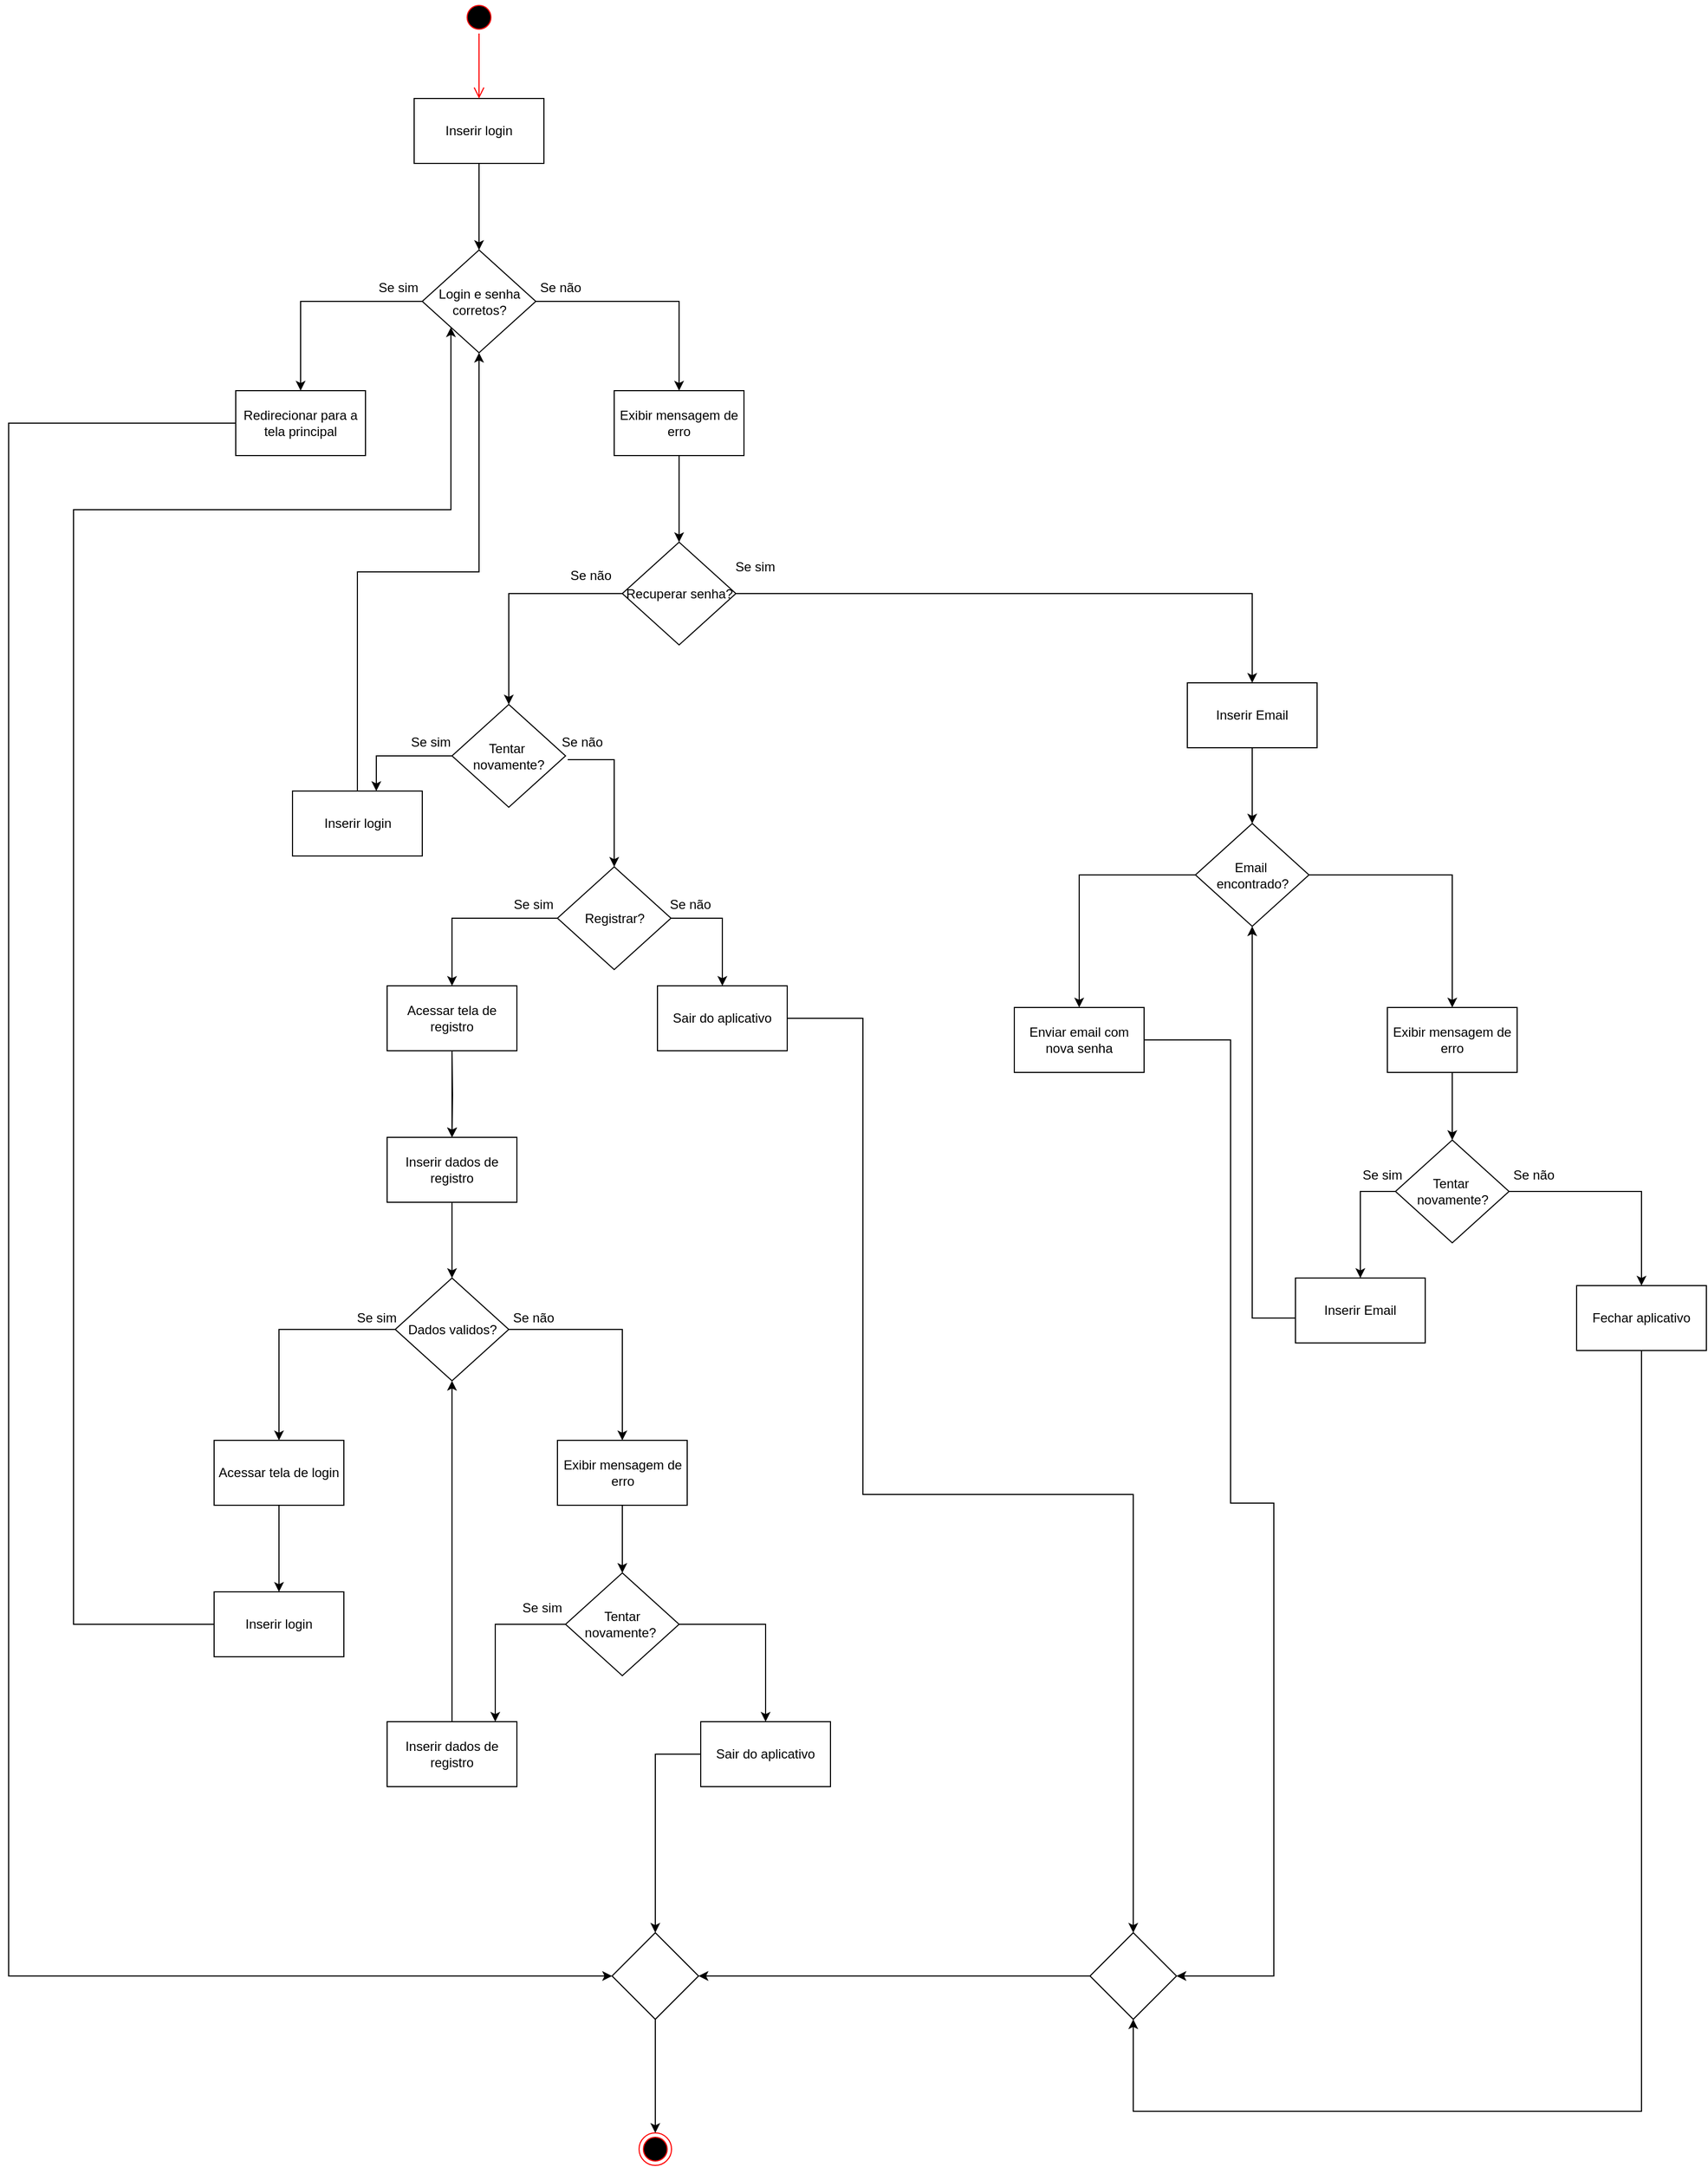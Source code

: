 <mxfile version="24.7.7">
  <diagram name="Page-1" id="e7e014a7-5840-1c2e-5031-d8a46d1fe8dd">
    <mxGraphModel dx="2049" dy="1049" grid="1" gridSize="10" guides="1" tooltips="1" connect="1" arrows="1" fold="1" page="1" pageScale="1" pageWidth="1169" pageHeight="826" background="none" math="0" shadow="0">
      <root>
        <mxCell id="0" />
        <mxCell id="1" parent="0" />
        <mxCell id="74DpVo1cie8Z_NDiLxF8-47" value="" style="edgeStyle=orthogonalEdgeStyle;rounded=0;orthogonalLoop=1;jettySize=auto;html=1;" parent="1" source="XFyrsyvMlEconvTyk-SM-3" target="74DpVo1cie8Z_NDiLxF8-46" edge="1">
          <mxGeometry relative="1" as="geometry">
            <mxPoint x="445" y="440" as="sourcePoint" />
          </mxGeometry>
        </mxCell>
        <mxCell id="74DpVo1cie8Z_NDiLxF8-52" value="" style="edgeStyle=orthogonalEdgeStyle;rounded=0;orthogonalLoop=1;jettySize=auto;html=1;" parent="1" source="74DpVo1cie8Z_NDiLxF8-46" target="XFyrsyvMlEconvTyk-SM-4" edge="1">
          <mxGeometry relative="1" as="geometry">
            <mxPoint x="280" y="640" as="targetPoint" />
          </mxGeometry>
        </mxCell>
        <mxCell id="74DpVo1cie8Z_NDiLxF8-46" value="Login e senha corretos?" style="rhombus;whiteSpace=wrap;html=1;" parent="1" vertex="1">
          <mxGeometry x="392.5" y="510" width="105" height="95" as="geometry" />
        </mxCell>
        <mxCell id="74DpVo1cie8Z_NDiLxF8-50" value="Se sim" style="text;html=1;align=center;verticalAlign=middle;resizable=0;points=[];autosize=1;strokeColor=none;fillColor=none;" parent="1" vertex="1">
          <mxGeometry x="340" y="530" width="60" height="30" as="geometry" />
        </mxCell>
        <mxCell id="74DpVo1cie8Z_NDiLxF8-54" value="" style="edgeStyle=orthogonalEdgeStyle;rounded=0;orthogonalLoop=1;jettySize=auto;html=1;" parent="1" source="74DpVo1cie8Z_NDiLxF8-46" target="XFyrsyvMlEconvTyk-SM-6" edge="1">
          <mxGeometry relative="1" as="geometry">
            <mxPoint x="630" y="640" as="targetPoint" />
          </mxGeometry>
        </mxCell>
        <mxCell id="74DpVo1cie8Z_NDiLxF8-59" value="" style="edgeStyle=orthogonalEdgeStyle;rounded=0;orthogonalLoop=1;jettySize=auto;html=1;" parent="1" source="XFyrsyvMlEconvTyk-SM-6" target="74DpVo1cie8Z_NDiLxF8-60" edge="1">
          <mxGeometry relative="1" as="geometry">
            <mxPoint x="630" y="780" as="targetPoint" />
            <mxPoint x="630" y="710" as="sourcePoint" />
          </mxGeometry>
        </mxCell>
        <mxCell id="74DpVo1cie8Z_NDiLxF8-55" value="Se não" style="text;html=1;align=center;verticalAlign=middle;resizable=0;points=[];autosize=1;strokeColor=none;fillColor=none;" parent="1" vertex="1">
          <mxGeometry x="490" y="530" width="60" height="30" as="geometry" />
        </mxCell>
        <mxCell id="74DpVo1cie8Z_NDiLxF8-64" style="edgeStyle=orthogonalEdgeStyle;rounded=0;orthogonalLoop=1;jettySize=auto;html=1;" parent="1" source="74DpVo1cie8Z_NDiLxF8-60" target="2-5P5KqRT0Zb7ZeZS0hx-3" edge="1">
          <mxGeometry relative="1" as="geometry">
            <mxPoint x="480" y="930" as="targetPoint" />
          </mxGeometry>
        </mxCell>
        <mxCell id="XFyrsyvMlEconvTyk-SM-8" value="" style="edgeStyle=orthogonalEdgeStyle;rounded=0;orthogonalLoop=1;jettySize=auto;html=1;" parent="1" source="74DpVo1cie8Z_NDiLxF8-60" target="XFyrsyvMlEconvTyk-SM-57" edge="1">
          <mxGeometry relative="1" as="geometry">
            <mxPoint x="815" y="960" as="targetPoint" />
            <Array as="points">
              <mxPoint x="1160" y="827" />
            </Array>
          </mxGeometry>
        </mxCell>
        <mxCell id="74DpVo1cie8Z_NDiLxF8-60" value="Recuperar senha?" style="rhombus;whiteSpace=wrap;html=1;" parent="1" vertex="1">
          <mxGeometry x="577.5" y="780" width="105" height="95" as="geometry" />
        </mxCell>
        <mxCell id="2-5P5KqRT0Zb7ZeZS0hx-1" value="Se sim" style="text;html=1;align=center;verticalAlign=middle;resizable=0;points=[];autosize=1;strokeColor=none;fillColor=none;" parent="1" vertex="1">
          <mxGeometry x="670" y="788" width="60" height="30" as="geometry" />
        </mxCell>
        <mxCell id="2-5P5KqRT0Zb7ZeZS0hx-2" value="Se não" style="text;html=1;align=center;verticalAlign=middle;resizable=0;points=[];autosize=1;strokeColor=none;fillColor=none;" parent="1" vertex="1">
          <mxGeometry x="517.5" y="796" width="60" height="30" as="geometry" />
        </mxCell>
        <mxCell id="2-5P5KqRT0Zb7ZeZS0hx-8" value="" style="edgeStyle=orthogonalEdgeStyle;rounded=0;orthogonalLoop=1;jettySize=auto;html=1;exitX=0.283;exitY=1.033;exitDx=0;exitDy=0;exitPerimeter=0;entryX=0.5;entryY=0;entryDx=0;entryDy=0;" parent="1" source="XFyrsyvMlEconvTyk-SM-11" target="2-5P5KqRT0Zb7ZeZS0hx-7" edge="1">
          <mxGeometry relative="1" as="geometry">
            <mxPoint x="540" y="1000" as="sourcePoint" />
            <mxPoint x="640" y="1060" as="targetPoint" />
            <Array as="points">
              <mxPoint x="570" y="981" />
            </Array>
          </mxGeometry>
        </mxCell>
        <mxCell id="XFyrsyvMlEconvTyk-SM-42" style="edgeStyle=orthogonalEdgeStyle;rounded=0;orthogonalLoop=1;jettySize=auto;html=1;" parent="1" source="2-5P5KqRT0Zb7ZeZS0hx-3" target="XFyrsyvMlEconvTyk-SM-41" edge="1">
          <mxGeometry relative="1" as="geometry">
            <Array as="points">
              <mxPoint x="350" y="978" />
            </Array>
          </mxGeometry>
        </mxCell>
        <mxCell id="2-5P5KqRT0Zb7ZeZS0hx-3" value="Tentar&amp;nbsp; novamente?" style="rhombus;whiteSpace=wrap;html=1;" parent="1" vertex="1">
          <mxGeometry x="420" y="930" width="105" height="95" as="geometry" />
        </mxCell>
        <mxCell id="2-5P5KqRT0Zb7ZeZS0hx-6" value="Se sim" style="text;html=1;align=center;verticalAlign=middle;resizable=0;points=[];autosize=1;strokeColor=none;fillColor=none;" parent="1" vertex="1">
          <mxGeometry x="370" y="950" width="60" height="30" as="geometry" />
        </mxCell>
        <mxCell id="XFyrsyvMlEconvTyk-SM-1" style="edgeStyle=orthogonalEdgeStyle;rounded=0;orthogonalLoop=1;jettySize=auto;html=1;" parent="1" source="2-5P5KqRT0Zb7ZeZS0hx-7" target="XFyrsyvMlEconvTyk-SM-9" edge="1">
          <mxGeometry relative="1" as="geometry">
            <mxPoint x="420" y="1230" as="targetPoint" />
          </mxGeometry>
        </mxCell>
        <mxCell id="XFyrsyvMlEconvTyk-SM-15" value="" style="edgeStyle=orthogonalEdgeStyle;rounded=0;orthogonalLoop=1;jettySize=auto;html=1;exitX=1;exitY=0.5;exitDx=0;exitDy=0;" parent="1" source="2-5P5KqRT0Zb7ZeZS0hx-7" target="XFyrsyvMlEconvTyk-SM-14" edge="1">
          <mxGeometry relative="1" as="geometry" />
        </mxCell>
        <mxCell id="2-5P5KqRT0Zb7ZeZS0hx-7" value="Registrar?" style="rhombus;whiteSpace=wrap;html=1;" parent="1" vertex="1">
          <mxGeometry x="517.5" y="1080" width="105" height="95" as="geometry" />
        </mxCell>
        <mxCell id="XFyrsyvMlEconvTyk-SM-3" value="Inserir login" style="rounded=0;whiteSpace=wrap;html=1;" parent="1" vertex="1">
          <mxGeometry x="385" y="370" width="120" height="60" as="geometry" />
        </mxCell>
        <mxCell id="XFyrsyvMlEconvTyk-SM-55" style="edgeStyle=orthogonalEdgeStyle;rounded=0;orthogonalLoop=1;jettySize=auto;html=1;" parent="1" source="XFyrsyvMlEconvTyk-SM-4" target="XFyrsyvMlEconvTyk-SM-53" edge="1">
          <mxGeometry relative="1" as="geometry">
            <Array as="points">
              <mxPoint x="10" y="670" />
              <mxPoint x="10" y="2105" />
            </Array>
          </mxGeometry>
        </mxCell>
        <mxCell id="XFyrsyvMlEconvTyk-SM-4" value="Redirecionar para a tela principal" style="rounded=0;whiteSpace=wrap;html=1;" parent="1" vertex="1">
          <mxGeometry x="220" y="640" width="120" height="60" as="geometry" />
        </mxCell>
        <mxCell id="XFyrsyvMlEconvTyk-SM-6" value="Exibir mensagem de erro" style="rounded=0;whiteSpace=wrap;html=1;" parent="1" vertex="1">
          <mxGeometry x="570" y="640" width="120" height="60" as="geometry" />
        </mxCell>
        <mxCell id="XFyrsyvMlEconvTyk-SM-18" value="" style="edgeStyle=orthogonalEdgeStyle;rounded=0;orthogonalLoop=1;jettySize=auto;html=1;" parent="1" source="XFyrsyvMlEconvTyk-SM-9" edge="1">
          <mxGeometry relative="1" as="geometry">
            <mxPoint x="420" y="1330" as="targetPoint" />
          </mxGeometry>
        </mxCell>
        <mxCell id="XFyrsyvMlEconvTyk-SM-9" value="Acessar tela de registro" style="whiteSpace=wrap;html=1;" parent="1" vertex="1">
          <mxGeometry x="360" y="1190" width="120" height="60" as="geometry" />
        </mxCell>
        <mxCell id="XFyrsyvMlEconvTyk-SM-10" value="Se sim" style="text;html=1;align=center;verticalAlign=middle;resizable=0;points=[];autosize=1;strokeColor=none;fillColor=none;" parent="1" vertex="1">
          <mxGeometry x="465" y="1100" width="60" height="30" as="geometry" />
        </mxCell>
        <mxCell id="XFyrsyvMlEconvTyk-SM-11" value="Se não" style="text;html=1;align=center;verticalAlign=middle;resizable=0;points=[];autosize=1;strokeColor=none;fillColor=none;" parent="1" vertex="1">
          <mxGeometry x="510" y="950" width="60" height="30" as="geometry" />
        </mxCell>
        <mxCell id="XFyrsyvMlEconvTyk-SM-56" style="edgeStyle=orthogonalEdgeStyle;rounded=0;orthogonalLoop=1;jettySize=auto;html=1;entryX=0.5;entryY=0;entryDx=0;entryDy=0;" parent="1" source="XFyrsyvMlEconvTyk-SM-14" target="XFyrsyvMlEconvTyk-SM-77" edge="1">
          <mxGeometry relative="1" as="geometry">
            <Array as="points">
              <mxPoint x="800" y="1220" />
              <mxPoint x="800" y="1660" />
              <mxPoint x="1050" y="1660" />
            </Array>
          </mxGeometry>
        </mxCell>
        <mxCell id="XFyrsyvMlEconvTyk-SM-14" value="Sair do aplicativo" style="whiteSpace=wrap;html=1;" parent="1" vertex="1">
          <mxGeometry x="610" y="1190" width="120" height="60" as="geometry" />
        </mxCell>
        <mxCell id="XFyrsyvMlEconvTyk-SM-16" value="Se não" style="text;html=1;align=center;verticalAlign=middle;resizable=0;points=[];autosize=1;strokeColor=none;fillColor=none;" parent="1" vertex="1">
          <mxGeometry x="610" y="1100" width="60" height="30" as="geometry" />
        </mxCell>
        <mxCell id="XFyrsyvMlEconvTyk-SM-24" value="" style="edgeStyle=orthogonalEdgeStyle;rounded=0;orthogonalLoop=1;jettySize=auto;html=1;" parent="1" target="XFyrsyvMlEconvTyk-SM-23" edge="1">
          <mxGeometry relative="1" as="geometry">
            <mxPoint x="420" y="1250" as="sourcePoint" />
          </mxGeometry>
        </mxCell>
        <mxCell id="XFyrsyvMlEconvTyk-SM-27" value="" style="edgeStyle=orthogonalEdgeStyle;rounded=0;orthogonalLoop=1;jettySize=auto;html=1;" parent="1" source="XFyrsyvMlEconvTyk-SM-23" target="XFyrsyvMlEconvTyk-SM-26" edge="1">
          <mxGeometry relative="1" as="geometry" />
        </mxCell>
        <mxCell id="XFyrsyvMlEconvTyk-SM-23" value="Inserir dados de registro" style="whiteSpace=wrap;html=1;" parent="1" vertex="1">
          <mxGeometry x="360" y="1330" width="120" height="60" as="geometry" />
        </mxCell>
        <mxCell id="XFyrsyvMlEconvTyk-SM-29" value="" style="edgeStyle=orthogonalEdgeStyle;rounded=0;orthogonalLoop=1;jettySize=auto;html=1;" parent="1" source="XFyrsyvMlEconvTyk-SM-26" target="XFyrsyvMlEconvTyk-SM-28" edge="1">
          <mxGeometry relative="1" as="geometry" />
        </mxCell>
        <mxCell id="XFyrsyvMlEconvTyk-SM-36" value="" style="edgeStyle=orthogonalEdgeStyle;rounded=0;orthogonalLoop=1;jettySize=auto;html=1;" parent="1" source="XFyrsyvMlEconvTyk-SM-26" target="XFyrsyvMlEconvTyk-SM-35" edge="1">
          <mxGeometry relative="1" as="geometry" />
        </mxCell>
        <mxCell id="XFyrsyvMlEconvTyk-SM-26" value="Dados validos?" style="rhombus;whiteSpace=wrap;html=1;" parent="1" vertex="1">
          <mxGeometry x="367.5" y="1460" width="105" height="95" as="geometry" />
        </mxCell>
        <mxCell id="XFyrsyvMlEconvTyk-SM-33" value="" style="edgeStyle=orthogonalEdgeStyle;rounded=0;orthogonalLoop=1;jettySize=auto;html=1;" parent="1" source="XFyrsyvMlEconvTyk-SM-28" target="XFyrsyvMlEconvTyk-SM-32" edge="1">
          <mxGeometry relative="1" as="geometry" />
        </mxCell>
        <mxCell id="XFyrsyvMlEconvTyk-SM-28" value="Acessar tela de login" style="whiteSpace=wrap;html=1;" parent="1" vertex="1">
          <mxGeometry x="200" y="1610" width="120" height="60" as="geometry" />
        </mxCell>
        <mxCell id="XFyrsyvMlEconvTyk-SM-30" value="Se sim" style="text;html=1;align=center;verticalAlign=middle;resizable=0;points=[];autosize=1;strokeColor=none;fillColor=none;" parent="1" vertex="1">
          <mxGeometry x="320" y="1482" width="60" height="30" as="geometry" />
        </mxCell>
        <mxCell id="XFyrsyvMlEconvTyk-SM-34" style="edgeStyle=orthogonalEdgeStyle;rounded=0;orthogonalLoop=1;jettySize=auto;html=1;" parent="1" source="XFyrsyvMlEconvTyk-SM-32" target="74DpVo1cie8Z_NDiLxF8-46" edge="1">
          <mxGeometry relative="1" as="geometry">
            <mxPoint x="380" y="660" as="targetPoint" />
            <Array as="points">
              <mxPoint x="70" y="1780" />
              <mxPoint x="70" y="750" />
              <mxPoint x="419" y="750" />
            </Array>
          </mxGeometry>
        </mxCell>
        <mxCell id="XFyrsyvMlEconvTyk-SM-32" value="Inserir login" style="whiteSpace=wrap;html=1;" parent="1" vertex="1">
          <mxGeometry x="200" y="1750" width="120" height="60" as="geometry" />
        </mxCell>
        <mxCell id="XFyrsyvMlEconvTyk-SM-39" value="" style="edgeStyle=orthogonalEdgeStyle;rounded=0;orthogonalLoop=1;jettySize=auto;html=1;" parent="1" source="XFyrsyvMlEconvTyk-SM-35" target="XFyrsyvMlEconvTyk-SM-40" edge="1">
          <mxGeometry relative="1" as="geometry">
            <mxPoint x="585" y="1735" as="targetPoint" />
          </mxGeometry>
        </mxCell>
        <mxCell id="XFyrsyvMlEconvTyk-SM-35" value="Exibir mensagem de erro" style="whiteSpace=wrap;html=1;" parent="1" vertex="1">
          <mxGeometry x="517.5" y="1610" width="120" height="60" as="geometry" />
        </mxCell>
        <mxCell id="XFyrsyvMlEconvTyk-SM-37" value="Se não" style="text;html=1;align=center;verticalAlign=middle;resizable=0;points=[];autosize=1;strokeColor=none;fillColor=none;" parent="1" vertex="1">
          <mxGeometry x="465" y="1482" width="60" height="30" as="geometry" />
        </mxCell>
        <mxCell id="XFyrsyvMlEconvTyk-SM-45" value="" style="edgeStyle=orthogonalEdgeStyle;rounded=0;orthogonalLoop=1;jettySize=auto;html=1;" parent="1" source="XFyrsyvMlEconvTyk-SM-40" target="XFyrsyvMlEconvTyk-SM-44" edge="1">
          <mxGeometry relative="1" as="geometry">
            <Array as="points">
              <mxPoint x="460" y="1780" />
            </Array>
          </mxGeometry>
        </mxCell>
        <mxCell id="XFyrsyvMlEconvTyk-SM-50" value="" style="edgeStyle=orthogonalEdgeStyle;rounded=0;orthogonalLoop=1;jettySize=auto;html=1;" parent="1" source="XFyrsyvMlEconvTyk-SM-40" target="XFyrsyvMlEconvTyk-SM-49" edge="1">
          <mxGeometry relative="1" as="geometry" />
        </mxCell>
        <mxCell id="XFyrsyvMlEconvTyk-SM-40" value="Tentar novamente?&amp;nbsp;" style="rhombus;whiteSpace=wrap;html=1;" parent="1" vertex="1">
          <mxGeometry x="525" y="1732.5" width="105" height="95" as="geometry" />
        </mxCell>
        <mxCell id="XFyrsyvMlEconvTyk-SM-43" style="edgeStyle=orthogonalEdgeStyle;rounded=0;orthogonalLoop=1;jettySize=auto;html=1;" parent="1" source="XFyrsyvMlEconvTyk-SM-41" target="74DpVo1cie8Z_NDiLxF8-46" edge="1">
          <mxGeometry relative="1" as="geometry" />
        </mxCell>
        <mxCell id="XFyrsyvMlEconvTyk-SM-41" value="Inserir login" style="whiteSpace=wrap;html=1;" parent="1" vertex="1">
          <mxGeometry x="272.5" y="1010" width="120" height="60" as="geometry" />
        </mxCell>
        <mxCell id="XFyrsyvMlEconvTyk-SM-46" style="edgeStyle=orthogonalEdgeStyle;rounded=0;orthogonalLoop=1;jettySize=auto;html=1;" parent="1" source="XFyrsyvMlEconvTyk-SM-44" target="XFyrsyvMlEconvTyk-SM-26" edge="1">
          <mxGeometry relative="1" as="geometry" />
        </mxCell>
        <mxCell id="XFyrsyvMlEconvTyk-SM-44" value="Inserir dados de registro" style="whiteSpace=wrap;html=1;" parent="1" vertex="1">
          <mxGeometry x="360" y="1870" width="120" height="60" as="geometry" />
        </mxCell>
        <mxCell id="XFyrsyvMlEconvTyk-SM-47" value="Se sim" style="text;html=1;align=center;verticalAlign=middle;resizable=0;points=[];autosize=1;strokeColor=none;fillColor=none;" parent="1" vertex="1">
          <mxGeometry x="472.5" y="1750" width="60" height="30" as="geometry" />
        </mxCell>
        <mxCell id="XFyrsyvMlEconvTyk-SM-54" style="edgeStyle=orthogonalEdgeStyle;rounded=0;orthogonalLoop=1;jettySize=auto;html=1;" parent="1" source="XFyrsyvMlEconvTyk-SM-49" target="XFyrsyvMlEconvTyk-SM-53" edge="1">
          <mxGeometry relative="1" as="geometry" />
        </mxCell>
        <mxCell id="XFyrsyvMlEconvTyk-SM-49" value="Sair do aplicativo" style="whiteSpace=wrap;html=1;" parent="1" vertex="1">
          <mxGeometry x="650" y="1870" width="120" height="60" as="geometry" />
        </mxCell>
        <mxCell id="XFyrsyvMlEconvTyk-SM-51" value="" style="ellipse;html=1;shape=endState;fillColor=#000000;strokeColor=#ff0000;" parent="1" vertex="1">
          <mxGeometry x="593" y="2250" width="30" height="30" as="geometry" />
        </mxCell>
        <mxCell id="XFyrsyvMlEconvTyk-SM-80" value="" style="edgeStyle=orthogonalEdgeStyle;rounded=0;orthogonalLoop=1;jettySize=auto;html=1;" parent="1" source="XFyrsyvMlEconvTyk-SM-53" target="XFyrsyvMlEconvTyk-SM-51" edge="1">
          <mxGeometry relative="1" as="geometry" />
        </mxCell>
        <mxCell id="XFyrsyvMlEconvTyk-SM-53" value="" style="rhombus;whiteSpace=wrap;html=1;" parent="1" vertex="1">
          <mxGeometry x="568" y="2065" width="80" height="80" as="geometry" />
        </mxCell>
        <mxCell id="XFyrsyvMlEconvTyk-SM-59" value="" style="edgeStyle=orthogonalEdgeStyle;rounded=0;orthogonalLoop=1;jettySize=auto;html=1;" parent="1" source="XFyrsyvMlEconvTyk-SM-57" target="XFyrsyvMlEconvTyk-SM-60" edge="1">
          <mxGeometry relative="1" as="geometry">
            <mxPoint x="1160" y="1040" as="targetPoint" />
          </mxGeometry>
        </mxCell>
        <mxCell id="XFyrsyvMlEconvTyk-SM-57" value="Inserir Email" style="whiteSpace=wrap;html=1;" parent="1" vertex="1">
          <mxGeometry x="1100" y="910" width="120" height="60" as="geometry" />
        </mxCell>
        <mxCell id="XFyrsyvMlEconvTyk-SM-62" value="" style="edgeStyle=orthogonalEdgeStyle;rounded=0;orthogonalLoop=1;jettySize=auto;html=1;" parent="1" source="XFyrsyvMlEconvTyk-SM-60" target="XFyrsyvMlEconvTyk-SM-61" edge="1">
          <mxGeometry relative="1" as="geometry" />
        </mxCell>
        <mxCell id="XFyrsyvMlEconvTyk-SM-66" value="" style="edgeStyle=orthogonalEdgeStyle;rounded=0;orthogonalLoop=1;jettySize=auto;html=1;" parent="1" source="XFyrsyvMlEconvTyk-SM-60" target="XFyrsyvMlEconvTyk-SM-65" edge="1">
          <mxGeometry relative="1" as="geometry" />
        </mxCell>
        <mxCell id="XFyrsyvMlEconvTyk-SM-60" value="Email&amp;nbsp; encontrado?" style="rhombus;whiteSpace=wrap;html=1;" parent="1" vertex="1">
          <mxGeometry x="1107.5" y="1040" width="105" height="95" as="geometry" />
        </mxCell>
        <mxCell id="XFyrsyvMlEconvTyk-SM-86" style="edgeStyle=orthogonalEdgeStyle;rounded=0;orthogonalLoop=1;jettySize=auto;html=1;" parent="1" source="XFyrsyvMlEconvTyk-SM-61" target="XFyrsyvMlEconvTyk-SM-77" edge="1">
          <mxGeometry relative="1" as="geometry">
            <mxPoint x="1150" y="2030" as="targetPoint" />
            <Array as="points">
              <mxPoint x="1140" y="1240" />
              <mxPoint x="1140" y="1668" />
              <mxPoint x="1180" y="1668" />
              <mxPoint x="1180" y="2105" />
            </Array>
          </mxGeometry>
        </mxCell>
        <mxCell id="XFyrsyvMlEconvTyk-SM-61" value="Enviar email com nova senha" style="whiteSpace=wrap;html=1;" parent="1" vertex="1">
          <mxGeometry x="940" y="1210" width="120" height="60" as="geometry" />
        </mxCell>
        <mxCell id="XFyrsyvMlEconvTyk-SM-70" value="" style="edgeStyle=orthogonalEdgeStyle;rounded=0;orthogonalLoop=1;jettySize=auto;html=1;" parent="1" source="XFyrsyvMlEconvTyk-SM-65" target="XFyrsyvMlEconvTyk-SM-69" edge="1">
          <mxGeometry relative="1" as="geometry" />
        </mxCell>
        <mxCell id="XFyrsyvMlEconvTyk-SM-65" value="Exibir mensagem de erro" style="whiteSpace=wrap;html=1;" parent="1" vertex="1">
          <mxGeometry x="1285" y="1210" width="120" height="60" as="geometry" />
        </mxCell>
        <mxCell id="XFyrsyvMlEconvTyk-SM-75" value="" style="edgeStyle=orthogonalEdgeStyle;rounded=0;orthogonalLoop=1;jettySize=auto;html=1;exitX=0;exitY=0.5;exitDx=0;exitDy=0;" parent="1" source="XFyrsyvMlEconvTyk-SM-69" target="XFyrsyvMlEconvTyk-SM-74" edge="1">
          <mxGeometry relative="1" as="geometry" />
        </mxCell>
        <mxCell id="XFyrsyvMlEconvTyk-SM-82" value="" style="edgeStyle=orthogonalEdgeStyle;rounded=0;orthogonalLoop=1;jettySize=auto;html=1;" parent="1" source="XFyrsyvMlEconvTyk-SM-69" target="XFyrsyvMlEconvTyk-SM-81" edge="1">
          <mxGeometry relative="1" as="geometry" />
        </mxCell>
        <mxCell id="XFyrsyvMlEconvTyk-SM-69" value="Tentar&amp;nbsp; novamente?" style="rhombus;whiteSpace=wrap;html=1;" parent="1" vertex="1">
          <mxGeometry x="1292.5" y="1332.5" width="105" height="95" as="geometry" />
        </mxCell>
        <mxCell id="XFyrsyvMlEconvTyk-SM-72" value="Se sim" style="text;html=1;align=center;verticalAlign=middle;resizable=0;points=[];autosize=1;strokeColor=none;fillColor=none;" parent="1" vertex="1">
          <mxGeometry x="1250" y="1350" width="60" height="30" as="geometry" />
        </mxCell>
        <mxCell id="XFyrsyvMlEconvTyk-SM-76" style="edgeStyle=orthogonalEdgeStyle;rounded=0;orthogonalLoop=1;jettySize=auto;html=1;" parent="1" source="XFyrsyvMlEconvTyk-SM-74" target="XFyrsyvMlEconvTyk-SM-60" edge="1">
          <mxGeometry relative="1" as="geometry">
            <Array as="points">
              <mxPoint x="1160" y="1497" />
            </Array>
          </mxGeometry>
        </mxCell>
        <mxCell id="XFyrsyvMlEconvTyk-SM-74" value="Inserir Email" style="whiteSpace=wrap;html=1;" parent="1" vertex="1">
          <mxGeometry x="1200" y="1460" width="120" height="60" as="geometry" />
        </mxCell>
        <mxCell id="XFyrsyvMlEconvTyk-SM-79" style="edgeStyle=orthogonalEdgeStyle;rounded=0;orthogonalLoop=1;jettySize=auto;html=1;" parent="1" source="XFyrsyvMlEconvTyk-SM-77" target="XFyrsyvMlEconvTyk-SM-53" edge="1">
          <mxGeometry relative="1" as="geometry" />
        </mxCell>
        <mxCell id="XFyrsyvMlEconvTyk-SM-77" value="" style="rhombus;whiteSpace=wrap;html=1;" parent="1" vertex="1">
          <mxGeometry x="1010" y="2065" width="80" height="80" as="geometry" />
        </mxCell>
        <mxCell id="XFyrsyvMlEconvTyk-SM-84" style="edgeStyle=orthogonalEdgeStyle;rounded=0;orthogonalLoop=1;jettySize=auto;html=1;" parent="1" source="XFyrsyvMlEconvTyk-SM-81" target="XFyrsyvMlEconvTyk-SM-77" edge="1">
          <mxGeometry relative="1" as="geometry">
            <Array as="points">
              <mxPoint x="1520" y="2230" />
              <mxPoint x="1050" y="2230" />
            </Array>
          </mxGeometry>
        </mxCell>
        <mxCell id="XFyrsyvMlEconvTyk-SM-81" value="Fechar aplicativo" style="whiteSpace=wrap;html=1;" parent="1" vertex="1">
          <mxGeometry x="1460" y="1467" width="120" height="60" as="geometry" />
        </mxCell>
        <mxCell id="XFyrsyvMlEconvTyk-SM-83" value="Se não" style="text;html=1;align=center;verticalAlign=middle;resizable=0;points=[];autosize=1;strokeColor=none;fillColor=none;" parent="1" vertex="1">
          <mxGeometry x="1390" y="1350" width="60" height="30" as="geometry" />
        </mxCell>
        <mxCell id="CSL2bTZx1-oL9kvyd5tG-6" value="" style="ellipse;html=1;shape=startState;fillColor=#000000;strokeColor=#ff0000;" vertex="1" parent="1">
          <mxGeometry x="430" y="280" width="30" height="30" as="geometry" />
        </mxCell>
        <mxCell id="CSL2bTZx1-oL9kvyd5tG-7" value="" style="edgeStyle=orthogonalEdgeStyle;html=1;verticalAlign=bottom;endArrow=open;endSize=8;strokeColor=#ff0000;rounded=0;entryX=0.5;entryY=0;entryDx=0;entryDy=0;" edge="1" source="CSL2bTZx1-oL9kvyd5tG-6" parent="1" target="XFyrsyvMlEconvTyk-SM-3">
          <mxGeometry relative="1" as="geometry">
            <mxPoint x="480" y="330" as="targetPoint" />
          </mxGeometry>
        </mxCell>
      </root>
    </mxGraphModel>
  </diagram>
</mxfile>
